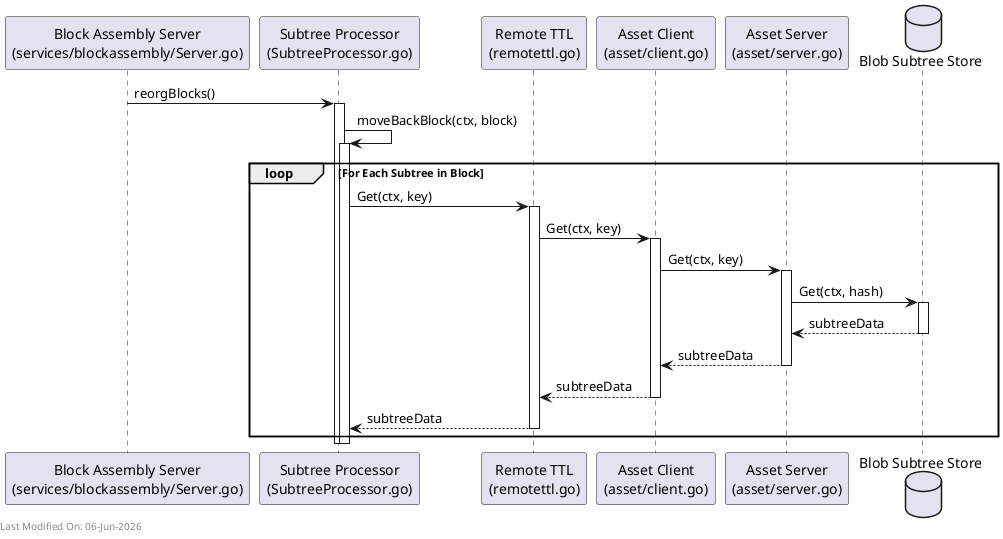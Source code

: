 @startuml
participant "Block Assembly Server\n(services/blockassembly/Server.go)" as BlockAssemblyServer
participant "Subtree Processor\n(SubtreeProcessor.go)" as SubtreeProcessor
participant "Remote TTL\n(remotettl.go)" as RemoteTTL
participant "Asset Client\n(asset/client.go)" as AssetClient
participant "Asset Server\n(asset/server.go)" as AssetServer
database "Blob Subtree Store" as BlobStore

BlockAssemblyServer -> SubtreeProcessor : reorgBlocks()
activate SubtreeProcessor

SubtreeProcessor -> SubtreeProcessor : moveBackBlock(ctx, block)
activate SubtreeProcessor

loop For Each Subtree in Block

    SubtreeProcessor -> RemoteTTL : Get(ctx, key)
    activate RemoteTTL
    RemoteTTL -> AssetClient : Get(ctx, key)
    activate AssetClient
    AssetClient -> AssetServer : Get(ctx, key)
    activate AssetServer
    AssetServer -> BlobStore : Get(ctx, hash)
    activate BlobStore
    BlobStore --> AssetServer : subtreeData
    deactivate BlobStore
    AssetServer --> AssetClient : subtreeData
    deactivate AssetServer
    AssetClient --> RemoteTTL : subtreeData
    deactivate AssetClient
    RemoteTTL --> SubtreeProcessor : subtreeData
    deactivate RemoteTTL
end

deactivate SubtreeProcessor

deactivate SubtreeProcessor

left footer Last Modified On: %date("dd-MMM-yyyy")

@enduml
